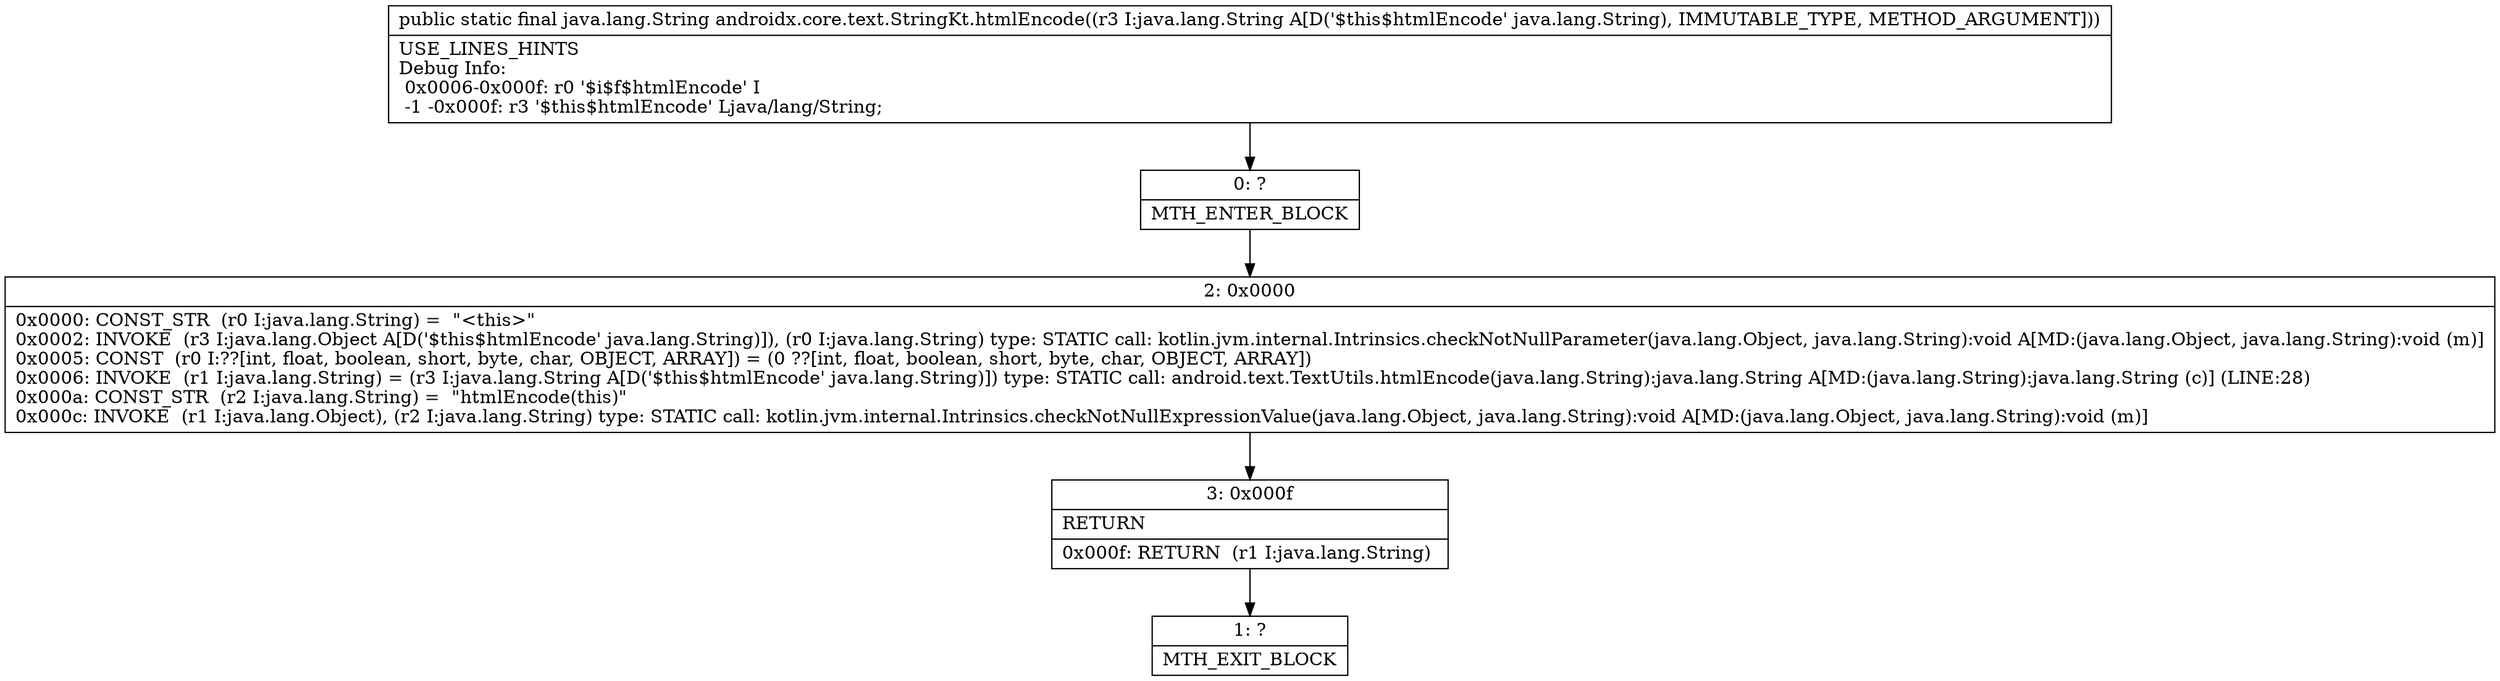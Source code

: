 digraph "CFG forandroidx.core.text.StringKt.htmlEncode(Ljava\/lang\/String;)Ljava\/lang\/String;" {
Node_0 [shape=record,label="{0\:\ ?|MTH_ENTER_BLOCK\l}"];
Node_2 [shape=record,label="{2\:\ 0x0000|0x0000: CONST_STR  (r0 I:java.lang.String) =  \"\<this\>\" \l0x0002: INVOKE  (r3 I:java.lang.Object A[D('$this$htmlEncode' java.lang.String)]), (r0 I:java.lang.String) type: STATIC call: kotlin.jvm.internal.Intrinsics.checkNotNullParameter(java.lang.Object, java.lang.String):void A[MD:(java.lang.Object, java.lang.String):void (m)]\l0x0005: CONST  (r0 I:??[int, float, boolean, short, byte, char, OBJECT, ARRAY]) = (0 ??[int, float, boolean, short, byte, char, OBJECT, ARRAY]) \l0x0006: INVOKE  (r1 I:java.lang.String) = (r3 I:java.lang.String A[D('$this$htmlEncode' java.lang.String)]) type: STATIC call: android.text.TextUtils.htmlEncode(java.lang.String):java.lang.String A[MD:(java.lang.String):java.lang.String (c)] (LINE:28)\l0x000a: CONST_STR  (r2 I:java.lang.String) =  \"htmlEncode(this)\" \l0x000c: INVOKE  (r1 I:java.lang.Object), (r2 I:java.lang.String) type: STATIC call: kotlin.jvm.internal.Intrinsics.checkNotNullExpressionValue(java.lang.Object, java.lang.String):void A[MD:(java.lang.Object, java.lang.String):void (m)]\l}"];
Node_3 [shape=record,label="{3\:\ 0x000f|RETURN\l|0x000f: RETURN  (r1 I:java.lang.String) \l}"];
Node_1 [shape=record,label="{1\:\ ?|MTH_EXIT_BLOCK\l}"];
MethodNode[shape=record,label="{public static final java.lang.String androidx.core.text.StringKt.htmlEncode((r3 I:java.lang.String A[D('$this$htmlEncode' java.lang.String), IMMUTABLE_TYPE, METHOD_ARGUMENT]))  | USE_LINES_HINTS\lDebug Info:\l  0x0006\-0x000f: r0 '$i$f$htmlEncode' I\l  \-1 \-0x000f: r3 '$this$htmlEncode' Ljava\/lang\/String;\l}"];
MethodNode -> Node_0;Node_0 -> Node_2;
Node_2 -> Node_3;
Node_3 -> Node_1;
}

